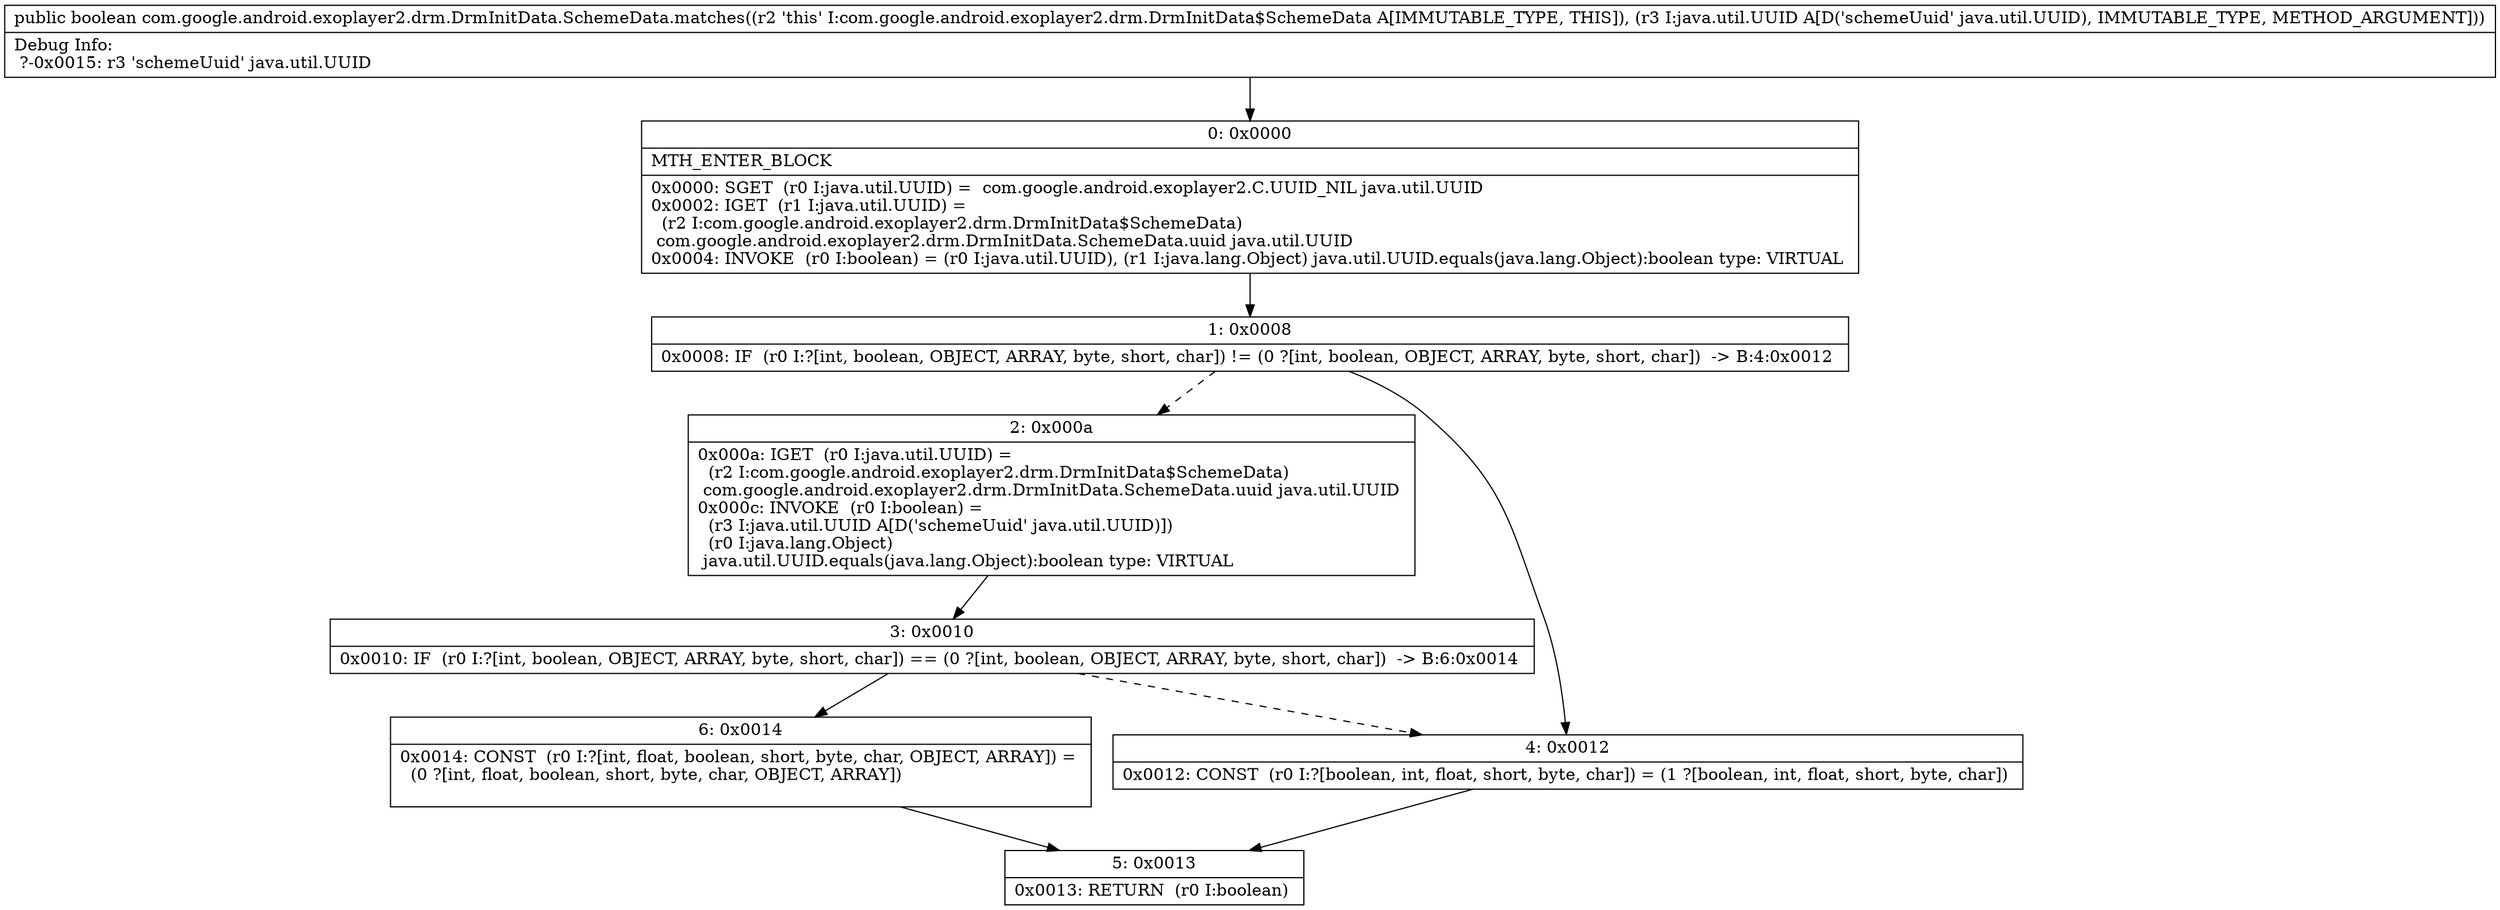 digraph "CFG forcom.google.android.exoplayer2.drm.DrmInitData.SchemeData.matches(Ljava\/util\/UUID;)Z" {
Node_0 [shape=record,label="{0\:\ 0x0000|MTH_ENTER_BLOCK\l|0x0000: SGET  (r0 I:java.util.UUID) =  com.google.android.exoplayer2.C.UUID_NIL java.util.UUID \l0x0002: IGET  (r1 I:java.util.UUID) = \l  (r2 I:com.google.android.exoplayer2.drm.DrmInitData$SchemeData)\l com.google.android.exoplayer2.drm.DrmInitData.SchemeData.uuid java.util.UUID \l0x0004: INVOKE  (r0 I:boolean) = (r0 I:java.util.UUID), (r1 I:java.lang.Object) java.util.UUID.equals(java.lang.Object):boolean type: VIRTUAL \l}"];
Node_1 [shape=record,label="{1\:\ 0x0008|0x0008: IF  (r0 I:?[int, boolean, OBJECT, ARRAY, byte, short, char]) != (0 ?[int, boolean, OBJECT, ARRAY, byte, short, char])  \-\> B:4:0x0012 \l}"];
Node_2 [shape=record,label="{2\:\ 0x000a|0x000a: IGET  (r0 I:java.util.UUID) = \l  (r2 I:com.google.android.exoplayer2.drm.DrmInitData$SchemeData)\l com.google.android.exoplayer2.drm.DrmInitData.SchemeData.uuid java.util.UUID \l0x000c: INVOKE  (r0 I:boolean) = \l  (r3 I:java.util.UUID A[D('schemeUuid' java.util.UUID)])\l  (r0 I:java.lang.Object)\l java.util.UUID.equals(java.lang.Object):boolean type: VIRTUAL \l}"];
Node_3 [shape=record,label="{3\:\ 0x0010|0x0010: IF  (r0 I:?[int, boolean, OBJECT, ARRAY, byte, short, char]) == (0 ?[int, boolean, OBJECT, ARRAY, byte, short, char])  \-\> B:6:0x0014 \l}"];
Node_4 [shape=record,label="{4\:\ 0x0012|0x0012: CONST  (r0 I:?[boolean, int, float, short, byte, char]) = (1 ?[boolean, int, float, short, byte, char]) \l}"];
Node_5 [shape=record,label="{5\:\ 0x0013|0x0013: RETURN  (r0 I:boolean) \l}"];
Node_6 [shape=record,label="{6\:\ 0x0014|0x0014: CONST  (r0 I:?[int, float, boolean, short, byte, char, OBJECT, ARRAY]) = \l  (0 ?[int, float, boolean, short, byte, char, OBJECT, ARRAY])\l \l}"];
MethodNode[shape=record,label="{public boolean com.google.android.exoplayer2.drm.DrmInitData.SchemeData.matches((r2 'this' I:com.google.android.exoplayer2.drm.DrmInitData$SchemeData A[IMMUTABLE_TYPE, THIS]), (r3 I:java.util.UUID A[D('schemeUuid' java.util.UUID), IMMUTABLE_TYPE, METHOD_ARGUMENT]))  | Debug Info:\l  ?\-0x0015: r3 'schemeUuid' java.util.UUID\l}"];
MethodNode -> Node_0;
Node_0 -> Node_1;
Node_1 -> Node_2[style=dashed];
Node_1 -> Node_4;
Node_2 -> Node_3;
Node_3 -> Node_4[style=dashed];
Node_3 -> Node_6;
Node_4 -> Node_5;
Node_6 -> Node_5;
}


